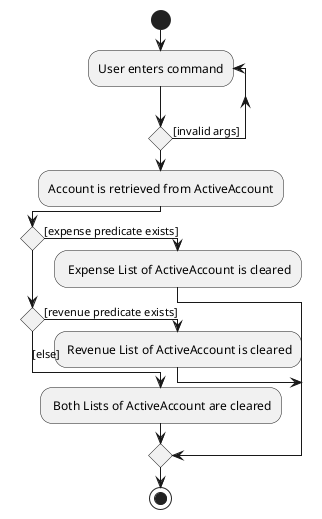 @startuml
!pragma useVerticalIf on
start
repeat :User enters command;
repeat  while () is ([invalid args])
'Since the beta syntax does not support placing the condition outside the
'diamond we place it as the true branch instead.
:Account is retrieved from ActiveAccount;
if () then ([expense predicate exists])
: Expense List of ActiveAccount is cleared;
else if () then ([revenue predicate exists]);
: Revenue List of ActiveAccount is cleared;
else ([else]);
: Both Lists of ActiveAccount are cleared;
endif
stop
@enduml
